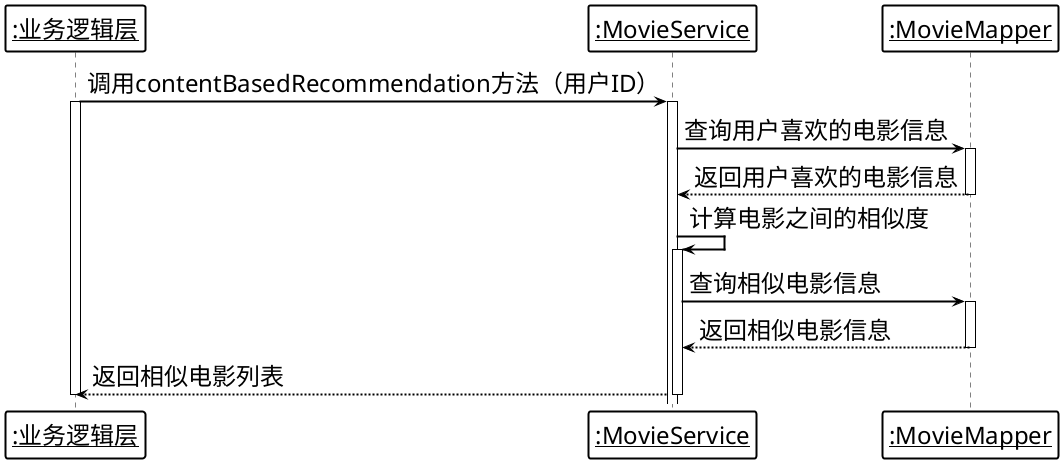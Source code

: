 @startuml

' 字体设置（小四号宋体≈12px，取消粗体）
skinparam defaultFontName "FangSong_GB2312"
skinparam defaultFontSize 24px
skinparam defaultFontStyle plain
skinparam monospacedFontName "Times New Roman"
skinparam monospacedFontSize 24px
skinparam monospacedFontStyle plain

' 强制单色模式，移除所有颜色
skinparam monochrome true

' 移除参与者和对象框的背景颜色
skinparam sequence {
    ParticipantBackgroundColor transparent  # 参与者背景透明
    ActorBackgroundColor transparent        # 角色背景透明
    BoxBackgroundColor transparent          # 框背景透明

    ArrowColor #000000
    LifeLineBorderColor #000000
    ParticipantBorderColor #000000
    ActorBorderColor #000000

    ArrowThickness 2.0
    LifeLineBorderThickness 2.0
    ParticipantBorderThickness 2.0
    ActorBorderThickness 2.0

    LoopBorderColor transparent
    LoopBackgroundColor transparent
    LoopTextColor #000000

    ' 条件分支颜色配置
    AltBorderColor #000000      # alt分支边框颜色
    AltBackgroundColor transparent  # alt分支背景透明
    AltTextColor #000000       # alt分支文本颜色
    OptBorderColor #000000      # opt分支边框颜色
    OptBackgroundColor transparent  # opt分支背景透明
    OptTextColor #000000       # opt分支文本颜色
}



participant "<u>:业务逻辑层</u>" as BL
participant "<u>:MovieService</u>" as Service
participant "<u>:MovieMapper</u>" as Mapper

BL -> Service: 调用contentBasedRecommendation方法（用户ID）
activate BL
activate Service

Service -> Mapper: 查询用户喜欢的电影信息
activate Mapper
Mapper --> Service: 返回用户喜欢的电影信息
deactivate Mapper

Service -> Service: 计算电影之间的相似度
activate Service

Service -> Mapper: 查询相似电影信息
activate Mapper
Mapper --> Service: 返回相似电影信息
deactivate Mapper

Service --> BL: 返回相似电影列表
deactivate Service
deactivate BL

@enduml